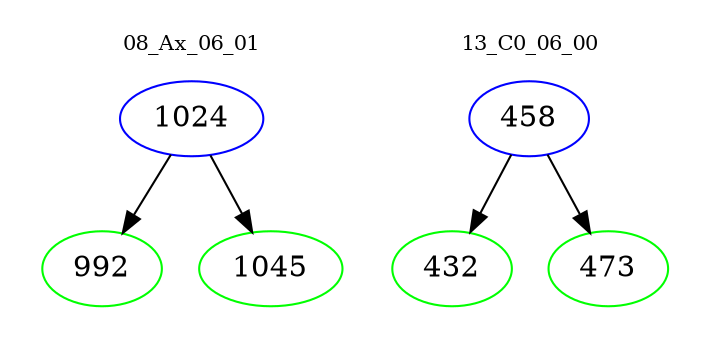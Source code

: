 digraph{
subgraph cluster_0 {
color = white
label = "08_Ax_06_01";
fontsize=10;
T0_1024 [label="1024", color="blue"]
T0_1024 -> T0_992 [color="black"]
T0_992 [label="992", color="green"]
T0_1024 -> T0_1045 [color="black"]
T0_1045 [label="1045", color="green"]
}
subgraph cluster_1 {
color = white
label = "13_C0_06_00";
fontsize=10;
T1_458 [label="458", color="blue"]
T1_458 -> T1_432 [color="black"]
T1_432 [label="432", color="green"]
T1_458 -> T1_473 [color="black"]
T1_473 [label="473", color="green"]
}
}
